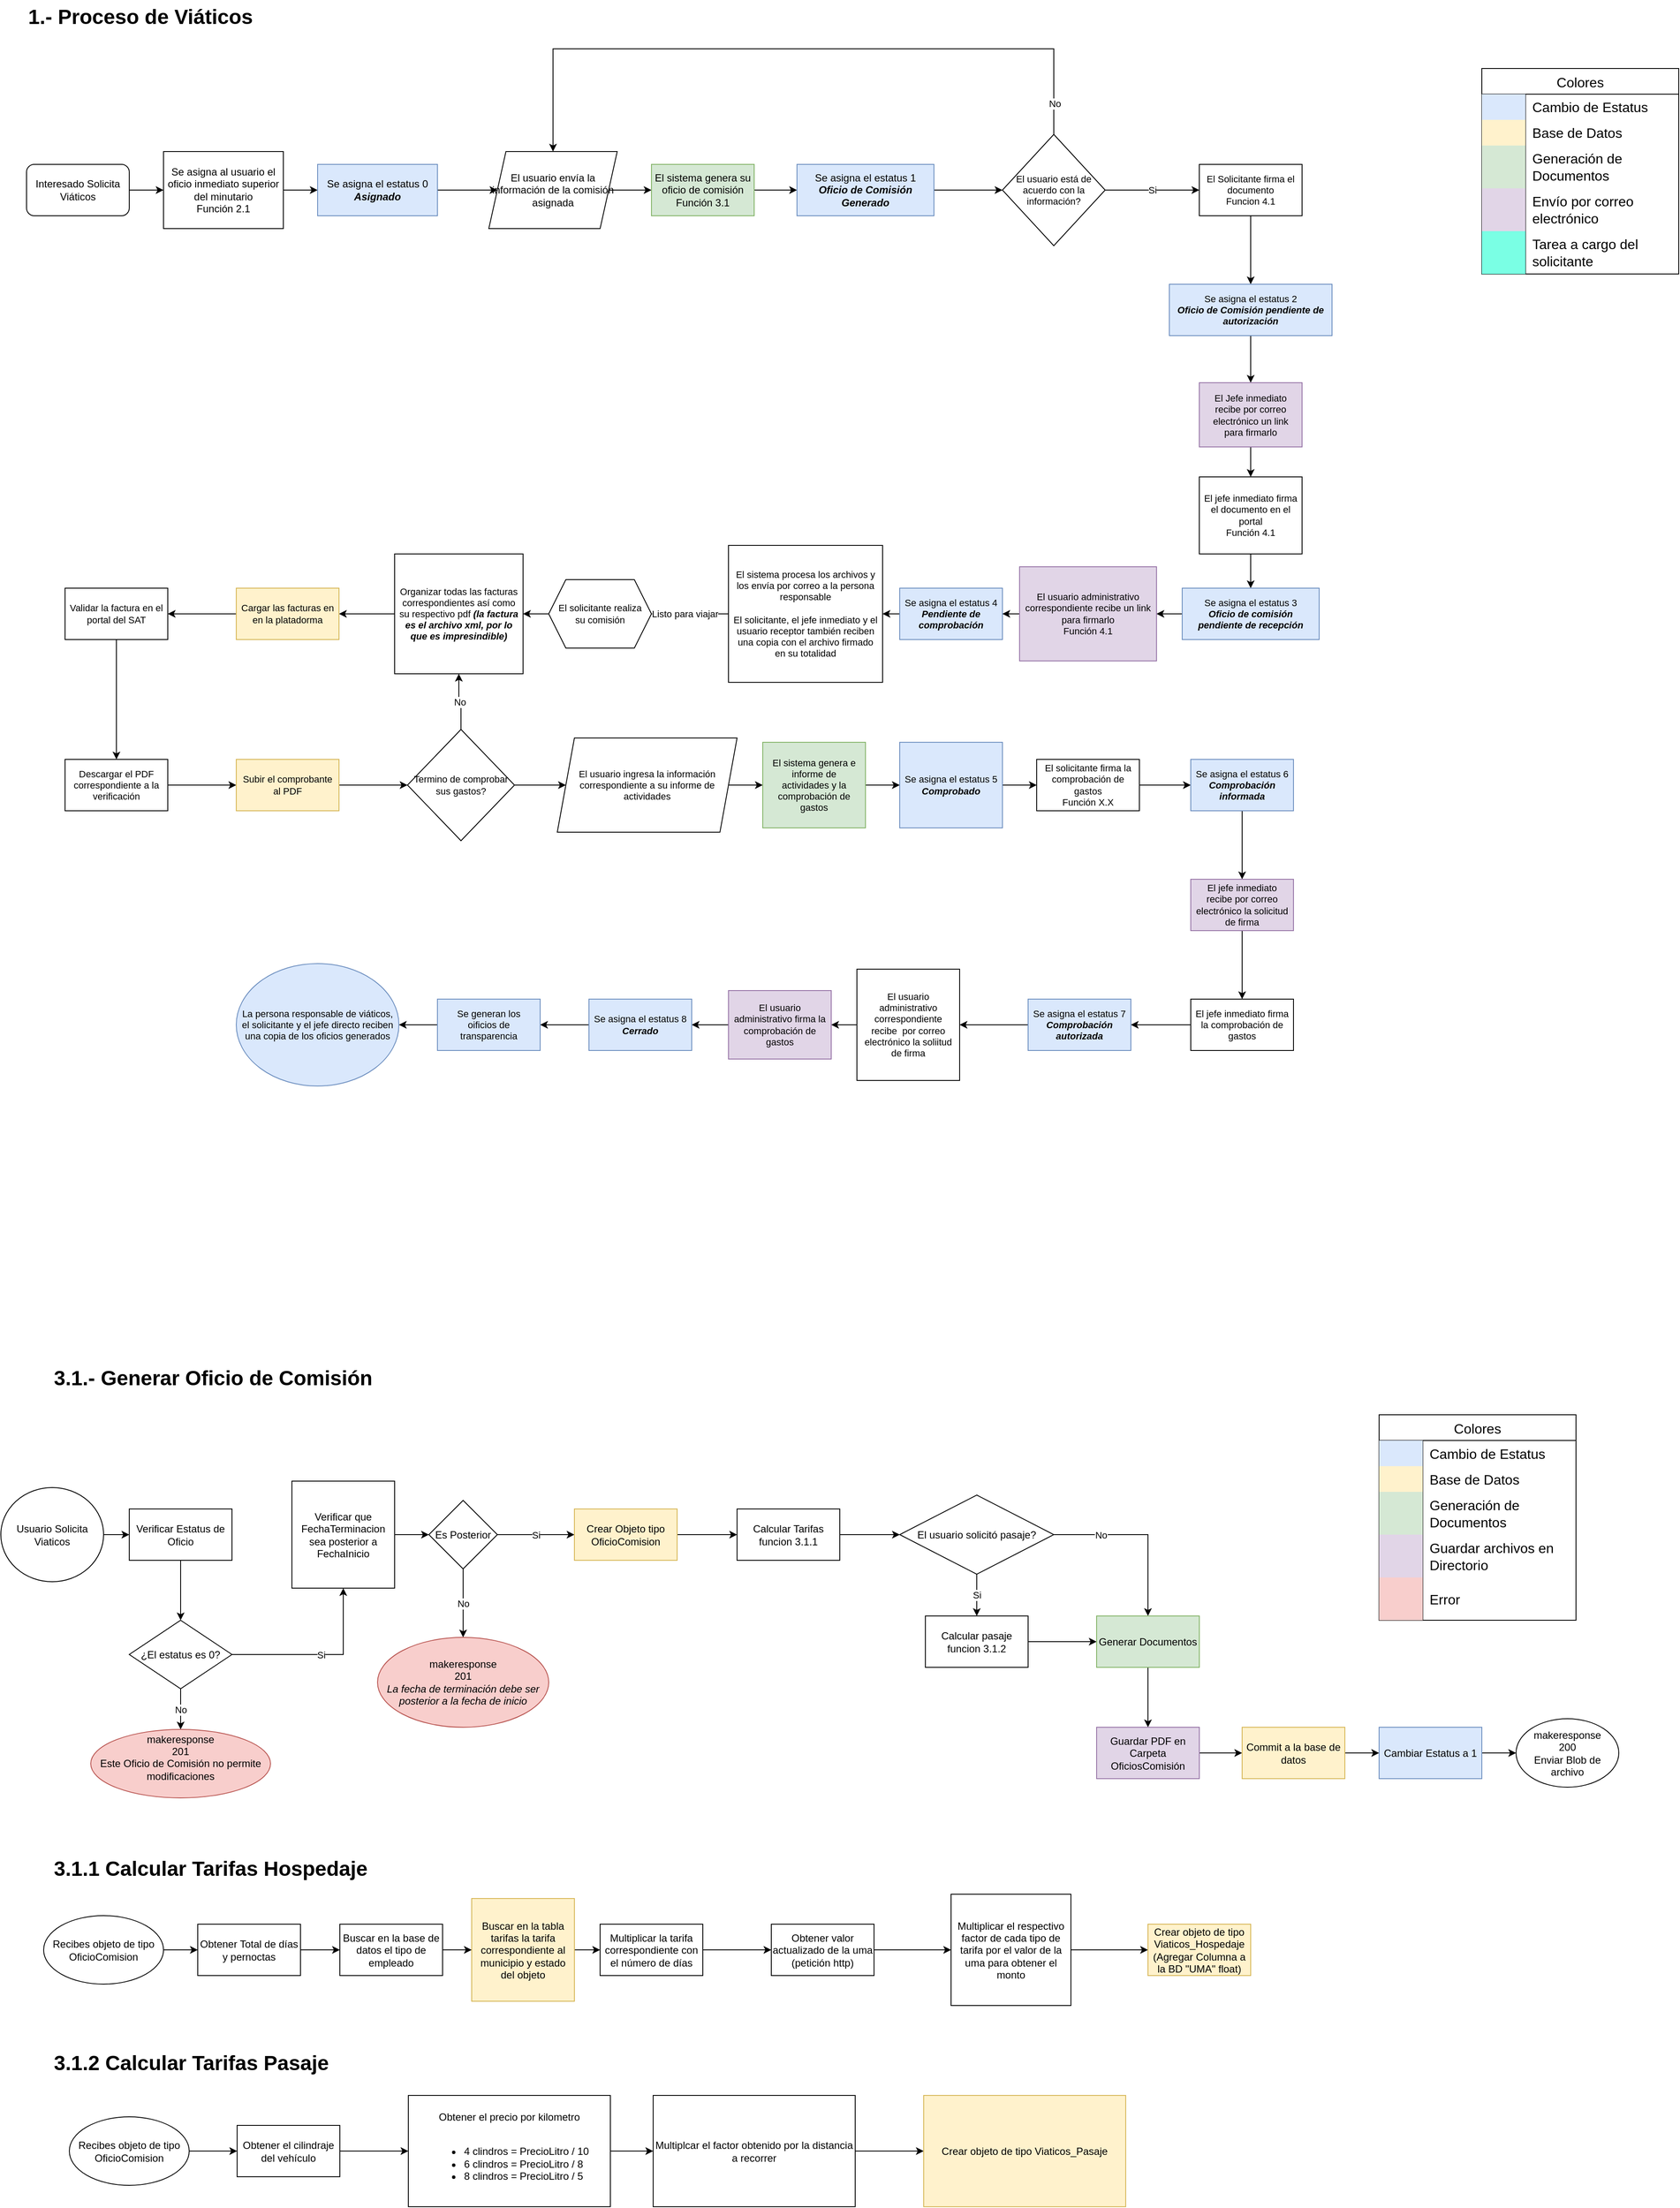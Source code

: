 <mxfile version="21.3.2" type="github">
  <diagram id="C5RBs43oDa-KdzZeNtuy" name="Page-1">
    <mxGraphModel dx="1593" dy="869" grid="1" gridSize="10" guides="1" tooltips="1" connect="1" arrows="1" fold="1" page="1" pageScale="1" pageWidth="827" pageHeight="1169" math="0" shadow="0">
      <root>
        <mxCell id="WIyWlLk6GJQsqaUBKTNV-0" />
        <mxCell id="WIyWlLk6GJQsqaUBKTNV-1" parent="WIyWlLk6GJQsqaUBKTNV-0" />
        <mxCell id="rKVpv5kRE1DJ6S-B8XNr-0" value="" style="edgeStyle=orthogonalEdgeStyle;rounded=0;orthogonalLoop=1;jettySize=auto;html=1;" edge="1" parent="WIyWlLk6GJQsqaUBKTNV-1" source="rKVpv5kRE1DJ6S-B8XNr-1" target="rKVpv5kRE1DJ6S-B8XNr-3">
          <mxGeometry relative="1" as="geometry" />
        </mxCell>
        <mxCell id="rKVpv5kRE1DJ6S-B8XNr-1" value="Interesado Solicita Viáticos" style="rounded=1;whiteSpace=wrap;html=1;" vertex="1" parent="WIyWlLk6GJQsqaUBKTNV-1">
          <mxGeometry x="50" y="232" width="120" height="60" as="geometry" />
        </mxCell>
        <mxCell id="rKVpv5kRE1DJ6S-B8XNr-2" value="" style="edgeStyle=orthogonalEdgeStyle;rounded=0;orthogonalLoop=1;jettySize=auto;html=1;" edge="1" parent="WIyWlLk6GJQsqaUBKTNV-1" source="rKVpv5kRE1DJ6S-B8XNr-3" target="rKVpv5kRE1DJ6S-B8XNr-5">
          <mxGeometry relative="1" as="geometry" />
        </mxCell>
        <mxCell id="rKVpv5kRE1DJ6S-B8XNr-3" value="&lt;div&gt;Se asigna al usuario el oficio inmediato superior del minutario&lt;/div&gt;&lt;div&gt;Función 2.1&lt;br&gt;&lt;/div&gt;" style="rounded=0;whiteSpace=wrap;html=1;" vertex="1" parent="WIyWlLk6GJQsqaUBKTNV-1">
          <mxGeometry x="210" y="217" width="140" height="90" as="geometry" />
        </mxCell>
        <mxCell id="rKVpv5kRE1DJ6S-B8XNr-4" value="" style="edgeStyle=orthogonalEdgeStyle;rounded=0;orthogonalLoop=1;jettySize=auto;html=1;" edge="1" parent="WIyWlLk6GJQsqaUBKTNV-1" source="rKVpv5kRE1DJ6S-B8XNr-5" target="rKVpv5kRE1DJ6S-B8XNr-7">
          <mxGeometry relative="1" as="geometry" />
        </mxCell>
        <mxCell id="rKVpv5kRE1DJ6S-B8XNr-5" value="&lt;div&gt;Se asigna el estatus 0&lt;/div&gt;&lt;div&gt;&lt;i&gt;&lt;b&gt;Asignado&lt;/b&gt;&lt;/i&gt;&lt;br&gt;&lt;/div&gt;" style="whiteSpace=wrap;html=1;rounded=0;fillColor=#dae8fc;strokeColor=#6c8ebf;" vertex="1" parent="WIyWlLk6GJQsqaUBKTNV-1">
          <mxGeometry x="390" y="232" width="140" height="60" as="geometry" />
        </mxCell>
        <mxCell id="rKVpv5kRE1DJ6S-B8XNr-6" value="" style="edgeStyle=orthogonalEdgeStyle;rounded=0;orthogonalLoop=1;jettySize=auto;html=1;" edge="1" parent="WIyWlLk6GJQsqaUBKTNV-1" source="rKVpv5kRE1DJ6S-B8XNr-7" target="rKVpv5kRE1DJ6S-B8XNr-9">
          <mxGeometry relative="1" as="geometry" />
        </mxCell>
        <mxCell id="rKVpv5kRE1DJ6S-B8XNr-7" value="El usuario envía la información de la comisión asignada" style="shape=parallelogram;perimeter=parallelogramPerimeter;whiteSpace=wrap;html=1;fixedSize=1;rounded=0;" vertex="1" parent="WIyWlLk6GJQsqaUBKTNV-1">
          <mxGeometry x="590" y="217" width="150" height="90" as="geometry" />
        </mxCell>
        <mxCell id="rKVpv5kRE1DJ6S-B8XNr-8" value="" style="edgeStyle=orthogonalEdgeStyle;rounded=0;orthogonalLoop=1;jettySize=auto;html=1;" edge="1" parent="WIyWlLk6GJQsqaUBKTNV-1" source="rKVpv5kRE1DJ6S-B8XNr-9" target="rKVpv5kRE1DJ6S-B8XNr-11">
          <mxGeometry relative="1" as="geometry" />
        </mxCell>
        <mxCell id="rKVpv5kRE1DJ6S-B8XNr-9" value="&lt;div&gt;El sistema genera su oficio de comisión&lt;/div&gt;&lt;div&gt;Función 3.1&lt;br&gt;&lt;/div&gt;" style="whiteSpace=wrap;html=1;rounded=0;fillColor=#d5e8d4;strokeColor=#82b366;" vertex="1" parent="WIyWlLk6GJQsqaUBKTNV-1">
          <mxGeometry x="780" y="232" width="120" height="60" as="geometry" />
        </mxCell>
        <mxCell id="rKVpv5kRE1DJ6S-B8XNr-10" value="" style="edgeStyle=orthogonalEdgeStyle;rounded=0;orthogonalLoop=1;jettySize=auto;html=1;" edge="1" parent="WIyWlLk6GJQsqaUBKTNV-1" source="rKVpv5kRE1DJ6S-B8XNr-11" target="rKVpv5kRE1DJ6S-B8XNr-15">
          <mxGeometry relative="1" as="geometry" />
        </mxCell>
        <mxCell id="rKVpv5kRE1DJ6S-B8XNr-11" value="&lt;div&gt;Se asigna el estatus 1&lt;/div&gt;&lt;div&gt;&lt;b&gt;&lt;i&gt;Oficio de Comisión Generado&lt;/i&gt;&lt;/b&gt;&lt;br&gt;&lt;/div&gt;" style="whiteSpace=wrap;html=1;rounded=0;fillColor=#dae8fc;strokeColor=#6c8ebf;" vertex="1" parent="WIyWlLk6GJQsqaUBKTNV-1">
          <mxGeometry x="950" y="232" width="160" height="60" as="geometry" />
        </mxCell>
        <mxCell id="rKVpv5kRE1DJ6S-B8XNr-12" value="" style="edgeStyle=orthogonalEdgeStyle;rounded=0;orthogonalLoop=1;jettySize=auto;html=1;entryX=0.5;entryY=0;entryDx=0;entryDy=0;" edge="1" parent="WIyWlLk6GJQsqaUBKTNV-1" source="rKVpv5kRE1DJ6S-B8XNr-15" target="rKVpv5kRE1DJ6S-B8XNr-7">
          <mxGeometry relative="1" as="geometry">
            <mxPoint x="1050" y="67" as="targetPoint" />
            <Array as="points">
              <mxPoint x="1250" y="97" />
              <mxPoint x="665" y="97" />
            </Array>
          </mxGeometry>
        </mxCell>
        <mxCell id="rKVpv5kRE1DJ6S-B8XNr-13" value="No" style="edgeLabel;html=1;align=center;verticalAlign=middle;resizable=0;points=[];" connectable="0" vertex="1" parent="rKVpv5kRE1DJ6S-B8XNr-12">
          <mxGeometry x="-0.909" y="-1" relative="1" as="geometry">
            <mxPoint as="offset" />
          </mxGeometry>
        </mxCell>
        <mxCell id="rKVpv5kRE1DJ6S-B8XNr-14" value="Si" style="edgeStyle=orthogonalEdgeStyle;rounded=0;orthogonalLoop=1;jettySize=auto;html=1;" edge="1" parent="WIyWlLk6GJQsqaUBKTNV-1" source="rKVpv5kRE1DJ6S-B8XNr-15" target="rKVpv5kRE1DJ6S-B8XNr-17">
          <mxGeometry relative="1" as="geometry" />
        </mxCell>
        <mxCell id="rKVpv5kRE1DJ6S-B8XNr-15" value="El usuario está de acuerdo con la información?" style="rhombus;whiteSpace=wrap;html=1;rounded=0;spacingBottom=0;spacing=6;verticalAlign=middle;fontSize=11;" vertex="1" parent="WIyWlLk6GJQsqaUBKTNV-1">
          <mxGeometry x="1190" y="197" width="120" height="130" as="geometry" />
        </mxCell>
        <mxCell id="rKVpv5kRE1DJ6S-B8XNr-16" value="" style="edgeStyle=orthogonalEdgeStyle;rounded=0;orthogonalLoop=1;jettySize=auto;html=1;" edge="1" parent="WIyWlLk6GJQsqaUBKTNV-1" source="rKVpv5kRE1DJ6S-B8XNr-17" target="rKVpv5kRE1DJ6S-B8XNr-19">
          <mxGeometry relative="1" as="geometry" />
        </mxCell>
        <mxCell id="rKVpv5kRE1DJ6S-B8XNr-17" value="&lt;div&gt;El Solicitante firma el documento&lt;/div&gt;&lt;div&gt;Funcion 4.1&lt;br&gt;&lt;/div&gt;" style="whiteSpace=wrap;html=1;fontSize=11;rounded=0;spacingBottom=0;spacing=6;" vertex="1" parent="WIyWlLk6GJQsqaUBKTNV-1">
          <mxGeometry x="1420" y="232" width="120" height="60" as="geometry" />
        </mxCell>
        <mxCell id="rKVpv5kRE1DJ6S-B8XNr-18" value="" style="edgeStyle=orthogonalEdgeStyle;rounded=0;orthogonalLoop=1;jettySize=auto;html=1;" edge="1" parent="WIyWlLk6GJQsqaUBKTNV-1" source="rKVpv5kRE1DJ6S-B8XNr-19" target="rKVpv5kRE1DJ6S-B8XNr-21">
          <mxGeometry relative="1" as="geometry" />
        </mxCell>
        <mxCell id="rKVpv5kRE1DJ6S-B8XNr-19" value="&lt;div&gt;Se asigna el estatus 2&lt;/div&gt;&lt;div&gt;&lt;b&gt;&lt;i&gt;Oficio de Comisión pendiente de autorización&lt;/i&gt;&lt;/b&gt;&lt;br&gt;&lt;/div&gt;" style="whiteSpace=wrap;html=1;fontSize=11;rounded=0;spacingBottom=0;spacing=6;fillColor=#dae8fc;strokeColor=#6c8ebf;" vertex="1" parent="WIyWlLk6GJQsqaUBKTNV-1">
          <mxGeometry x="1385" y="372" width="190" height="60" as="geometry" />
        </mxCell>
        <mxCell id="rKVpv5kRE1DJ6S-B8XNr-20" value="" style="edgeStyle=orthogonalEdgeStyle;rounded=0;orthogonalLoop=1;jettySize=auto;html=1;" edge="1" parent="WIyWlLk6GJQsqaUBKTNV-1" source="rKVpv5kRE1DJ6S-B8XNr-21" target="rKVpv5kRE1DJ6S-B8XNr-23">
          <mxGeometry relative="1" as="geometry" />
        </mxCell>
        <mxCell id="rKVpv5kRE1DJ6S-B8XNr-21" value="El Jefe inmediato recibe por correo electrónico un link para firmarlo" style="whiteSpace=wrap;html=1;fontSize=11;rounded=0;spacingBottom=0;spacing=6;fillColor=#e1d5e7;strokeColor=#9673a6;" vertex="1" parent="WIyWlLk6GJQsqaUBKTNV-1">
          <mxGeometry x="1420" y="487" width="120" height="75" as="geometry" />
        </mxCell>
        <mxCell id="rKVpv5kRE1DJ6S-B8XNr-22" value="" style="edgeStyle=orthogonalEdgeStyle;rounded=0;orthogonalLoop=1;jettySize=auto;html=1;" edge="1" parent="WIyWlLk6GJQsqaUBKTNV-1" source="rKVpv5kRE1DJ6S-B8XNr-23" target="rKVpv5kRE1DJ6S-B8XNr-25">
          <mxGeometry relative="1" as="geometry" />
        </mxCell>
        <mxCell id="rKVpv5kRE1DJ6S-B8XNr-23" value="&lt;div&gt;El jefe inmediato firma el documento en el portal&lt;/div&gt;&lt;div&gt;Función 4.1&lt;br&gt;&lt;/div&gt;" style="whiteSpace=wrap;html=1;fontSize=11;rounded=0;spacingBottom=0;spacing=6;" vertex="1" parent="WIyWlLk6GJQsqaUBKTNV-1">
          <mxGeometry x="1420" y="597" width="120" height="90" as="geometry" />
        </mxCell>
        <mxCell id="rKVpv5kRE1DJ6S-B8XNr-24" value="" style="edgeStyle=orthogonalEdgeStyle;rounded=0;orthogonalLoop=1;jettySize=auto;html=1;" edge="1" parent="WIyWlLk6GJQsqaUBKTNV-1" source="rKVpv5kRE1DJ6S-B8XNr-25" target="rKVpv5kRE1DJ6S-B8XNr-27">
          <mxGeometry relative="1" as="geometry" />
        </mxCell>
        <mxCell id="rKVpv5kRE1DJ6S-B8XNr-25" value="&lt;div&gt;Se asigna el estatus 3&lt;/div&gt;&lt;div&gt;&lt;b&gt;&lt;i&gt;Oficio de comisión pendiente de recepción&lt;/i&gt;&lt;/b&gt;&lt;br&gt;&lt;/div&gt;" style="whiteSpace=wrap;html=1;fontSize=11;rounded=0;spacingBottom=0;spacing=6;fillColor=#dae8fc;strokeColor=#6c8ebf;" vertex="1" parent="WIyWlLk6GJQsqaUBKTNV-1">
          <mxGeometry x="1400" y="727" width="160" height="60" as="geometry" />
        </mxCell>
        <mxCell id="rKVpv5kRE1DJ6S-B8XNr-26" value="" style="edgeStyle=orthogonalEdgeStyle;rounded=0;orthogonalLoop=1;jettySize=auto;html=1;" edge="1" parent="WIyWlLk6GJQsqaUBKTNV-1" source="rKVpv5kRE1DJ6S-B8XNr-27" target="rKVpv5kRE1DJ6S-B8XNr-66">
          <mxGeometry relative="1" as="geometry" />
        </mxCell>
        <mxCell id="rKVpv5kRE1DJ6S-B8XNr-27" value="&lt;div&gt;El usuario administrativo correspondiente recibe un link para firmarlo&lt;/div&gt;&lt;div&gt;Función 4.1&lt;br&gt;&lt;/div&gt;" style="whiteSpace=wrap;html=1;fontSize=11;rounded=0;spacingBottom=0;spacing=6;fillColor=#e1d5e7;strokeColor=#9673a6;" vertex="1" parent="WIyWlLk6GJQsqaUBKTNV-1">
          <mxGeometry x="1210" y="702" width="160" height="110" as="geometry" />
        </mxCell>
        <mxCell id="rKVpv5kRE1DJ6S-B8XNr-28" value="Listo para viajar" style="edgeStyle=orthogonalEdgeStyle;rounded=0;orthogonalLoop=1;jettySize=auto;html=1;" edge="1" parent="WIyWlLk6GJQsqaUBKTNV-1" source="rKVpv5kRE1DJ6S-B8XNr-29" target="rKVpv5kRE1DJ6S-B8XNr-31">
          <mxGeometry x="0.143" relative="1" as="geometry">
            <mxPoint as="offset" />
          </mxGeometry>
        </mxCell>
        <mxCell id="rKVpv5kRE1DJ6S-B8XNr-29" value="&lt;div&gt;El sistema procesa los archivos y los envía por correo a la persona responsable&lt;/div&gt;&lt;div&gt;&lt;br&gt;&lt;/div&gt;&lt;div&gt;El solicitante, el jefe inmediato y el usuario receptor también reciben una copia con el archivo firmado en su totalidad&lt;br&gt;&lt;/div&gt;" style="whiteSpace=wrap;html=1;fontSize=11;rounded=0;spacingBottom=0;spacing=6;" vertex="1" parent="WIyWlLk6GJQsqaUBKTNV-1">
          <mxGeometry x="870" y="677" width="180" height="160" as="geometry" />
        </mxCell>
        <mxCell id="rKVpv5kRE1DJ6S-B8XNr-30" value="" style="edgeStyle=orthogonalEdgeStyle;rounded=0;orthogonalLoop=1;jettySize=auto;html=1;" edge="1" parent="WIyWlLk6GJQsqaUBKTNV-1" source="rKVpv5kRE1DJ6S-B8XNr-31" target="rKVpv5kRE1DJ6S-B8XNr-33">
          <mxGeometry relative="1" as="geometry" />
        </mxCell>
        <mxCell id="rKVpv5kRE1DJ6S-B8XNr-31" value="El solicitante realiza su comisión" style="shape=hexagon;perimeter=hexagonPerimeter2;whiteSpace=wrap;html=1;fixedSize=1;fontSize=11;rounded=0;spacingBottom=0;spacing=6;" vertex="1" parent="WIyWlLk6GJQsqaUBKTNV-1">
          <mxGeometry x="660" y="717" width="120" height="80" as="geometry" />
        </mxCell>
        <mxCell id="rKVpv5kRE1DJ6S-B8XNr-32" value="" style="edgeStyle=orthogonalEdgeStyle;rounded=0;orthogonalLoop=1;jettySize=auto;html=1;" edge="1" parent="WIyWlLk6GJQsqaUBKTNV-1" source="rKVpv5kRE1DJ6S-B8XNr-33" target="rKVpv5kRE1DJ6S-B8XNr-35">
          <mxGeometry relative="1" as="geometry" />
        </mxCell>
        <mxCell id="rKVpv5kRE1DJ6S-B8XNr-33" value="Organizar todas las facturas correspondientes así como su respectivo pdf &lt;b&gt;&lt;i&gt;(&lt;/i&gt;&lt;/b&gt;&lt;i&gt;&lt;b&gt;la factura es el archivo xml, por lo que es impresindible)&lt;/b&gt;&lt;/i&gt;" style="whiteSpace=wrap;html=1;fontSize=11;rounded=0;spacingBottom=0;spacing=6;" vertex="1" parent="WIyWlLk6GJQsqaUBKTNV-1">
          <mxGeometry x="480" y="687" width="150" height="140" as="geometry" />
        </mxCell>
        <mxCell id="rKVpv5kRE1DJ6S-B8XNr-34" value="" style="edgeStyle=orthogonalEdgeStyle;rounded=0;orthogonalLoop=1;jettySize=auto;html=1;" edge="1" parent="WIyWlLk6GJQsqaUBKTNV-1" source="rKVpv5kRE1DJ6S-B8XNr-35" target="rKVpv5kRE1DJ6S-B8XNr-37">
          <mxGeometry relative="1" as="geometry" />
        </mxCell>
        <mxCell id="rKVpv5kRE1DJ6S-B8XNr-35" value="Cargar las facturas en en la platadorma" style="whiteSpace=wrap;html=1;fontSize=11;rounded=0;spacingBottom=0;spacing=6;fillColor=#fff2cc;strokeColor=#d6b656;" vertex="1" parent="WIyWlLk6GJQsqaUBKTNV-1">
          <mxGeometry x="295" y="727" width="120" height="60" as="geometry" />
        </mxCell>
        <mxCell id="rKVpv5kRE1DJ6S-B8XNr-36" value="" style="edgeStyle=orthogonalEdgeStyle;rounded=0;orthogonalLoop=1;jettySize=auto;html=1;" edge="1" parent="WIyWlLk6GJQsqaUBKTNV-1" source="rKVpv5kRE1DJ6S-B8XNr-37" target="rKVpv5kRE1DJ6S-B8XNr-39">
          <mxGeometry relative="1" as="geometry" />
        </mxCell>
        <mxCell id="rKVpv5kRE1DJ6S-B8XNr-37" value="Validar la factura en el portal del SAT" style="whiteSpace=wrap;html=1;fontSize=11;rounded=0;spacingBottom=0;spacing=6;" vertex="1" parent="WIyWlLk6GJQsqaUBKTNV-1">
          <mxGeometry x="95" y="727" width="120" height="60" as="geometry" />
        </mxCell>
        <mxCell id="rKVpv5kRE1DJ6S-B8XNr-38" value="" style="edgeStyle=orthogonalEdgeStyle;rounded=0;orthogonalLoop=1;jettySize=auto;html=1;" edge="1" parent="WIyWlLk6GJQsqaUBKTNV-1" source="rKVpv5kRE1DJ6S-B8XNr-39" target="rKVpv5kRE1DJ6S-B8XNr-41">
          <mxGeometry relative="1" as="geometry" />
        </mxCell>
        <mxCell id="rKVpv5kRE1DJ6S-B8XNr-39" value="Descargar el PDF correspondiente a la verificación" style="whiteSpace=wrap;html=1;fontSize=11;rounded=0;spacingBottom=0;spacing=6;" vertex="1" parent="WIyWlLk6GJQsqaUBKTNV-1">
          <mxGeometry x="95" y="927" width="120" height="60" as="geometry" />
        </mxCell>
        <mxCell id="rKVpv5kRE1DJ6S-B8XNr-40" value="" style="edgeStyle=orthogonalEdgeStyle;rounded=0;orthogonalLoop=1;jettySize=auto;html=1;" edge="1" parent="WIyWlLk6GJQsqaUBKTNV-1" source="rKVpv5kRE1DJ6S-B8XNr-41" target="rKVpv5kRE1DJ6S-B8XNr-44">
          <mxGeometry relative="1" as="geometry" />
        </mxCell>
        <mxCell id="rKVpv5kRE1DJ6S-B8XNr-41" value="Subir el comprobante al PDF" style="whiteSpace=wrap;html=1;fontSize=11;rounded=0;spacingBottom=0;spacing=6;fillColor=#fff2cc;strokeColor=#d6b656;" vertex="1" parent="WIyWlLk6GJQsqaUBKTNV-1">
          <mxGeometry x="295" y="927" width="120" height="60" as="geometry" />
        </mxCell>
        <mxCell id="rKVpv5kRE1DJ6S-B8XNr-42" value="No" style="edgeStyle=orthogonalEdgeStyle;rounded=0;orthogonalLoop=1;jettySize=auto;html=1;" edge="1" parent="WIyWlLk6GJQsqaUBKTNV-1" source="rKVpv5kRE1DJ6S-B8XNr-44" target="rKVpv5kRE1DJ6S-B8XNr-33">
          <mxGeometry relative="1" as="geometry" />
        </mxCell>
        <mxCell id="rKVpv5kRE1DJ6S-B8XNr-43" value="" style="edgeStyle=orthogonalEdgeStyle;rounded=0;orthogonalLoop=1;jettySize=auto;html=1;" edge="1" parent="WIyWlLk6GJQsqaUBKTNV-1" source="rKVpv5kRE1DJ6S-B8XNr-44" target="rKVpv5kRE1DJ6S-B8XNr-46">
          <mxGeometry relative="1" as="geometry" />
        </mxCell>
        <mxCell id="rKVpv5kRE1DJ6S-B8XNr-44" value="Termino de comprobar sus gastos?" style="rhombus;whiteSpace=wrap;html=1;fontSize=11;rounded=0;spacingBottom=0;spacing=6;" vertex="1" parent="WIyWlLk6GJQsqaUBKTNV-1">
          <mxGeometry x="495" y="892" width="125" height="130" as="geometry" />
        </mxCell>
        <mxCell id="rKVpv5kRE1DJ6S-B8XNr-45" value="" style="edgeStyle=orthogonalEdgeStyle;rounded=0;orthogonalLoop=1;jettySize=auto;html=1;" edge="1" parent="WIyWlLk6GJQsqaUBKTNV-1" source="rKVpv5kRE1DJ6S-B8XNr-46" target="rKVpv5kRE1DJ6S-B8XNr-68">
          <mxGeometry relative="1" as="geometry" />
        </mxCell>
        <mxCell id="rKVpv5kRE1DJ6S-B8XNr-46" value="El usuario ingresa la información correspondiente a su informe de actividades" style="shape=parallelogram;perimeter=parallelogramPerimeter;whiteSpace=wrap;html=1;fixedSize=1;fontSize=11;rounded=0;spacingBottom=0;spacing=6;" vertex="1" parent="WIyWlLk6GJQsqaUBKTNV-1">
          <mxGeometry x="670" y="902" width="210" height="110" as="geometry" />
        </mxCell>
        <mxCell id="rKVpv5kRE1DJ6S-B8XNr-47" value="" style="edgeStyle=orthogonalEdgeStyle;rounded=0;orthogonalLoop=1;jettySize=auto;html=1;" edge="1" parent="WIyWlLk6GJQsqaUBKTNV-1" source="rKVpv5kRE1DJ6S-B8XNr-48" target="rKVpv5kRE1DJ6S-B8XNr-50">
          <mxGeometry relative="1" as="geometry" />
        </mxCell>
        <mxCell id="rKVpv5kRE1DJ6S-B8XNr-48" value="&lt;div&gt;Se asigna el estatus 5 &lt;br&gt;&lt;/div&gt;&lt;div&gt;&lt;b&gt;&lt;i&gt;Comprobado&lt;/i&gt;&lt;/b&gt; &lt;br&gt;&lt;/div&gt;" style="whiteSpace=wrap;html=1;fontSize=11;rounded=0;spacingBottom=0;spacing=6;fillColor=#dae8fc;strokeColor=#6c8ebf;" vertex="1" parent="WIyWlLk6GJQsqaUBKTNV-1">
          <mxGeometry x="1070" y="907" width="120" height="100" as="geometry" />
        </mxCell>
        <mxCell id="rKVpv5kRE1DJ6S-B8XNr-49" value="" style="edgeStyle=orthogonalEdgeStyle;rounded=0;orthogonalLoop=1;jettySize=auto;html=1;" edge="1" parent="WIyWlLk6GJQsqaUBKTNV-1" source="rKVpv5kRE1DJ6S-B8XNr-50" target="rKVpv5kRE1DJ6S-B8XNr-52">
          <mxGeometry relative="1" as="geometry" />
        </mxCell>
        <mxCell id="rKVpv5kRE1DJ6S-B8XNr-50" value="&lt;div&gt;El solicitante firma la comprobación de gastos &lt;br&gt;&lt;/div&gt;&lt;div&gt;Función X.X&lt;br&gt;&lt;/div&gt;" style="whiteSpace=wrap;html=1;fontSize=11;rounded=0;spacingBottom=0;spacing=6;" vertex="1" parent="WIyWlLk6GJQsqaUBKTNV-1">
          <mxGeometry x="1230" y="927" width="120" height="60" as="geometry" />
        </mxCell>
        <mxCell id="rKVpv5kRE1DJ6S-B8XNr-51" value="" style="edgeStyle=orthogonalEdgeStyle;rounded=0;orthogonalLoop=1;jettySize=auto;html=1;" edge="1" parent="WIyWlLk6GJQsqaUBKTNV-1" source="rKVpv5kRE1DJ6S-B8XNr-52" target="rKVpv5kRE1DJ6S-B8XNr-54">
          <mxGeometry relative="1" as="geometry" />
        </mxCell>
        <mxCell id="rKVpv5kRE1DJ6S-B8XNr-52" value="&lt;div&gt;Se asigna el estatus 6&lt;/div&gt;&lt;div&gt;&lt;i&gt;&lt;b&gt;Comprobación informada&lt;/b&gt;&lt;/i&gt;&lt;br&gt;&lt;/div&gt;" style="whiteSpace=wrap;html=1;fontSize=11;rounded=0;spacingBottom=0;spacing=6;fillColor=#dae8fc;strokeColor=#6c8ebf;" vertex="1" parent="WIyWlLk6GJQsqaUBKTNV-1">
          <mxGeometry x="1410" y="927" width="120" height="60" as="geometry" />
        </mxCell>
        <mxCell id="rKVpv5kRE1DJ6S-B8XNr-53" value="" style="edgeStyle=orthogonalEdgeStyle;rounded=0;orthogonalLoop=1;jettySize=auto;html=1;" edge="1" parent="WIyWlLk6GJQsqaUBKTNV-1" source="rKVpv5kRE1DJ6S-B8XNr-54" target="rKVpv5kRE1DJ6S-B8XNr-56">
          <mxGeometry relative="1" as="geometry" />
        </mxCell>
        <mxCell id="rKVpv5kRE1DJ6S-B8XNr-54" value="El jefe inmediato recibe por correo electrónico la solicitud de firma" style="whiteSpace=wrap;html=1;fontSize=11;rounded=0;spacingBottom=0;spacing=6;fillColor=#e1d5e7;strokeColor=#9673a6;" vertex="1" parent="WIyWlLk6GJQsqaUBKTNV-1">
          <mxGeometry x="1410" y="1067" width="120" height="60" as="geometry" />
        </mxCell>
        <mxCell id="rKVpv5kRE1DJ6S-B8XNr-55" value="" style="edgeStyle=orthogonalEdgeStyle;rounded=0;orthogonalLoop=1;jettySize=auto;html=1;" edge="1" parent="WIyWlLk6GJQsqaUBKTNV-1" source="rKVpv5kRE1DJ6S-B8XNr-56" target="rKVpv5kRE1DJ6S-B8XNr-58">
          <mxGeometry relative="1" as="geometry" />
        </mxCell>
        <mxCell id="rKVpv5kRE1DJ6S-B8XNr-56" value="El jefe inmediato firma la comprobación de gastos" style="whiteSpace=wrap;html=1;fontSize=11;rounded=0;spacingBottom=0;spacing=6;" vertex="1" parent="WIyWlLk6GJQsqaUBKTNV-1">
          <mxGeometry x="1410" y="1207" width="120" height="60" as="geometry" />
        </mxCell>
        <mxCell id="rKVpv5kRE1DJ6S-B8XNr-57" value="" style="edgeStyle=orthogonalEdgeStyle;rounded=0;orthogonalLoop=1;jettySize=auto;html=1;" edge="1" parent="WIyWlLk6GJQsqaUBKTNV-1" source="rKVpv5kRE1DJ6S-B8XNr-58" target="rKVpv5kRE1DJ6S-B8XNr-60">
          <mxGeometry relative="1" as="geometry" />
        </mxCell>
        <mxCell id="rKVpv5kRE1DJ6S-B8XNr-58" value="&lt;div&gt;Se asigna el estatus 7&lt;br&gt;&lt;/div&gt;&lt;div&gt;&lt;i&gt;&lt;b&gt;Comprobación autorizada&lt;/b&gt;&lt;/i&gt;&lt;br&gt;&lt;/div&gt;" style="whiteSpace=wrap;html=1;fontSize=11;rounded=0;spacingBottom=0;spacing=6;fillColor=#dae8fc;strokeColor=#6c8ebf;" vertex="1" parent="WIyWlLk6GJQsqaUBKTNV-1">
          <mxGeometry x="1220" y="1207" width="120" height="60" as="geometry" />
        </mxCell>
        <mxCell id="rKVpv5kRE1DJ6S-B8XNr-59" value="" style="edgeStyle=orthogonalEdgeStyle;rounded=0;orthogonalLoop=1;jettySize=auto;html=1;" edge="1" parent="WIyWlLk6GJQsqaUBKTNV-1" source="rKVpv5kRE1DJ6S-B8XNr-60" target="rKVpv5kRE1DJ6S-B8XNr-62">
          <mxGeometry relative="1" as="geometry" />
        </mxCell>
        <mxCell id="rKVpv5kRE1DJ6S-B8XNr-60" value="El usuario administrativo correspondiente recibe&amp;nbsp; por correo electrónico la soliitud de firma" style="whiteSpace=wrap;html=1;fontSize=11;rounded=0;spacingBottom=0;spacing=6;" vertex="1" parent="WIyWlLk6GJQsqaUBKTNV-1">
          <mxGeometry x="1020" y="1172" width="120" height="130" as="geometry" />
        </mxCell>
        <mxCell id="rKVpv5kRE1DJ6S-B8XNr-61" value="" style="edgeStyle=orthogonalEdgeStyle;rounded=0;orthogonalLoop=1;jettySize=auto;html=1;" edge="1" parent="WIyWlLk6GJQsqaUBKTNV-1" source="rKVpv5kRE1DJ6S-B8XNr-62" target="rKVpv5kRE1DJ6S-B8XNr-64">
          <mxGeometry relative="1" as="geometry" />
        </mxCell>
        <mxCell id="rKVpv5kRE1DJ6S-B8XNr-62" value="El usuario administrativo firma la comprobación de gastos" style="whiteSpace=wrap;html=1;fontSize=11;rounded=0;spacingBottom=0;spacing=6;fillColor=#e1d5e7;strokeColor=#9673a6;" vertex="1" parent="WIyWlLk6GJQsqaUBKTNV-1">
          <mxGeometry x="870" y="1197" width="120" height="80" as="geometry" />
        </mxCell>
        <mxCell id="rKVpv5kRE1DJ6S-B8XNr-63" value="" style="edgeStyle=orthogonalEdgeStyle;rounded=0;orthogonalLoop=1;jettySize=auto;html=1;" edge="1" parent="WIyWlLk6GJQsqaUBKTNV-1" source="rKVpv5kRE1DJ6S-B8XNr-64" target="rKVpv5kRE1DJ6S-B8XNr-88">
          <mxGeometry relative="1" as="geometry" />
        </mxCell>
        <mxCell id="rKVpv5kRE1DJ6S-B8XNr-64" value="&lt;div&gt;Se asigna el estatus 8&lt;br&gt;&lt;/div&gt;&lt;div&gt;&lt;b&gt;&lt;i&gt;Cerrado&lt;/i&gt;&lt;/b&gt;&lt;/div&gt;" style="whiteSpace=wrap;html=1;fontSize=11;rounded=0;spacingBottom=0;spacing=6;fillColor=#dae8fc;strokeColor=#6c8ebf;" vertex="1" parent="WIyWlLk6GJQsqaUBKTNV-1">
          <mxGeometry x="707" y="1207" width="120" height="60" as="geometry" />
        </mxCell>
        <mxCell id="rKVpv5kRE1DJ6S-B8XNr-65" value="" style="edgeStyle=orthogonalEdgeStyle;rounded=0;orthogonalLoop=1;jettySize=auto;html=1;" edge="1" parent="WIyWlLk6GJQsqaUBKTNV-1" source="rKVpv5kRE1DJ6S-B8XNr-66" target="rKVpv5kRE1DJ6S-B8XNr-29">
          <mxGeometry relative="1" as="geometry" />
        </mxCell>
        <mxCell id="rKVpv5kRE1DJ6S-B8XNr-66" value="&lt;div&gt;Se asigna el estatus 4 &lt;br&gt;&lt;/div&gt;&lt;div&gt;&lt;b&gt;&lt;i&gt;Pendiente de comprobación&lt;/i&gt;&lt;/b&gt;&lt;br&gt;&lt;/div&gt;" style="whiteSpace=wrap;html=1;fontSize=11;rounded=0;spacingBottom=0;spacing=6;fillColor=#dae8fc;strokeColor=#6c8ebf;" vertex="1" parent="WIyWlLk6GJQsqaUBKTNV-1">
          <mxGeometry x="1070" y="727" width="120" height="60" as="geometry" />
        </mxCell>
        <mxCell id="rKVpv5kRE1DJ6S-B8XNr-67" value="" style="edgeStyle=orthogonalEdgeStyle;rounded=0;orthogonalLoop=1;jettySize=auto;html=1;" edge="1" parent="WIyWlLk6GJQsqaUBKTNV-1" source="rKVpv5kRE1DJ6S-B8XNr-68" target="rKVpv5kRE1DJ6S-B8XNr-48">
          <mxGeometry relative="1" as="geometry" />
        </mxCell>
        <mxCell id="rKVpv5kRE1DJ6S-B8XNr-68" value="El sistema genera e informe de actividades y la comprobación de gastos" style="whiteSpace=wrap;html=1;fontSize=11;rounded=0;spacingBottom=0;spacing=6;fillColor=#d5e8d4;strokeColor=#82b366;" vertex="1" parent="WIyWlLk6GJQsqaUBKTNV-1">
          <mxGeometry x="910" y="907" width="120" height="100" as="geometry" />
        </mxCell>
        <mxCell id="rKVpv5kRE1DJ6S-B8XNr-69" value="1.- Proceso de Viáticos" style="text;strokeColor=none;fillColor=none;html=1;fontSize=24;fontStyle=1;verticalAlign=middle;align=left;" vertex="1" parent="WIyWlLk6GJQsqaUBKTNV-1">
          <mxGeometry x="50" y="40" width="320" height="40" as="geometry" />
        </mxCell>
        <mxCell id="rKVpv5kRE1DJ6S-B8XNr-70" value="Colores" style="shape=table;startSize=30;container=1;collapsible=0;childLayout=tableLayout;fixedRows=1;rowLines=0;fontStyle=0;strokeColor=default;fontSize=16;labelBackgroundColor=default;" vertex="1" parent="WIyWlLk6GJQsqaUBKTNV-1">
          <mxGeometry x="1750" y="120" width="230" height="240" as="geometry" />
        </mxCell>
        <mxCell id="rKVpv5kRE1DJ6S-B8XNr-71" value="" style="shape=tableRow;horizontal=0;startSize=0;swimlaneHead=0;swimlaneBody=0;top=0;left=0;bottom=0;right=0;collapsible=0;dropTarget=0;fillColor=none;points=[[0,0.5],[1,0.5]];portConstraint=eastwest;strokeColor=inherit;fontSize=16;" vertex="1" parent="rKVpv5kRE1DJ6S-B8XNr-70">
          <mxGeometry y="30" width="230" height="30" as="geometry" />
        </mxCell>
        <mxCell id="rKVpv5kRE1DJ6S-B8XNr-72" value="" style="shape=partialRectangle;html=1;whiteSpace=wrap;connectable=0;fillColor=#dae8fc;top=0;left=0;bottom=0;right=0;overflow=hidden;pointerEvents=1;strokeColor=#6c8ebf;fontSize=16;" vertex="1" parent="rKVpv5kRE1DJ6S-B8XNr-71">
          <mxGeometry width="51" height="30" as="geometry">
            <mxRectangle width="51" height="30" as="alternateBounds" />
          </mxGeometry>
        </mxCell>
        <mxCell id="rKVpv5kRE1DJ6S-B8XNr-73" value="Cambio de Estatus" style="shape=partialRectangle;html=1;whiteSpace=wrap;connectable=0;fillColor=none;top=0;left=0;bottom=0;right=0;align=left;spacingLeft=6;overflow=hidden;strokeColor=inherit;fontSize=16;" vertex="1" parent="rKVpv5kRE1DJ6S-B8XNr-71">
          <mxGeometry x="51" width="179" height="30" as="geometry">
            <mxRectangle width="179" height="30" as="alternateBounds" />
          </mxGeometry>
        </mxCell>
        <mxCell id="rKVpv5kRE1DJ6S-B8XNr-74" value="" style="shape=tableRow;horizontal=0;startSize=0;swimlaneHead=0;swimlaneBody=0;top=0;left=0;bottom=0;right=0;collapsible=0;dropTarget=0;fillColor=none;points=[[0,0.5],[1,0.5]];portConstraint=eastwest;strokeColor=inherit;fontSize=16;" vertex="1" parent="rKVpv5kRE1DJ6S-B8XNr-70">
          <mxGeometry y="60" width="230" height="30" as="geometry" />
        </mxCell>
        <mxCell id="rKVpv5kRE1DJ6S-B8XNr-75" value="" style="shape=partialRectangle;html=1;whiteSpace=wrap;connectable=0;fillColor=#fff2cc;top=0;left=0;bottom=0;right=0;overflow=hidden;strokeColor=#d6b656;fontSize=16;" vertex="1" parent="rKVpv5kRE1DJ6S-B8XNr-74">
          <mxGeometry width="51" height="30" as="geometry">
            <mxRectangle width="51" height="30" as="alternateBounds" />
          </mxGeometry>
        </mxCell>
        <mxCell id="rKVpv5kRE1DJ6S-B8XNr-76" value="Base de Datos" style="shape=partialRectangle;html=1;whiteSpace=wrap;connectable=0;fillColor=none;top=0;left=0;bottom=0;right=0;align=left;spacingLeft=6;overflow=hidden;strokeColor=inherit;fontSize=16;" vertex="1" parent="rKVpv5kRE1DJ6S-B8XNr-74">
          <mxGeometry x="51" width="179" height="30" as="geometry">
            <mxRectangle width="179" height="30" as="alternateBounds" />
          </mxGeometry>
        </mxCell>
        <mxCell id="rKVpv5kRE1DJ6S-B8XNr-77" value="" style="shape=tableRow;horizontal=0;startSize=0;swimlaneHead=0;swimlaneBody=0;top=0;left=0;bottom=0;right=0;collapsible=0;dropTarget=0;fillColor=none;points=[[0,0.5],[1,0.5]];portConstraint=eastwest;strokeColor=inherit;fontSize=16;" vertex="1" parent="rKVpv5kRE1DJ6S-B8XNr-70">
          <mxGeometry y="90" width="230" height="50" as="geometry" />
        </mxCell>
        <mxCell id="rKVpv5kRE1DJ6S-B8XNr-78" value="" style="shape=partialRectangle;html=1;whiteSpace=wrap;connectable=0;fillColor=#d5e8d4;top=0;left=0;bottom=0;right=0;overflow=hidden;strokeColor=#82b366;fontSize=16;" vertex="1" parent="rKVpv5kRE1DJ6S-B8XNr-77">
          <mxGeometry width="51" height="50" as="geometry">
            <mxRectangle width="51" height="50" as="alternateBounds" />
          </mxGeometry>
        </mxCell>
        <mxCell id="rKVpv5kRE1DJ6S-B8XNr-79" value="Generación de Documentos" style="shape=partialRectangle;html=1;whiteSpace=wrap;connectable=0;fillColor=none;top=0;left=0;bottom=0;right=0;align=left;spacingLeft=6;overflow=hidden;strokeColor=inherit;fontSize=16;" vertex="1" parent="rKVpv5kRE1DJ6S-B8XNr-77">
          <mxGeometry x="51" width="179" height="50" as="geometry">
            <mxRectangle width="179" height="50" as="alternateBounds" />
          </mxGeometry>
        </mxCell>
        <mxCell id="rKVpv5kRE1DJ6S-B8XNr-80" value="" style="shape=tableRow;horizontal=0;startSize=0;swimlaneHead=0;swimlaneBody=0;top=0;left=0;bottom=0;right=0;collapsible=0;dropTarget=0;fillColor=none;points=[[0,0.5],[1,0.5]];portConstraint=eastwest;strokeColor=inherit;fontSize=16;" vertex="1" parent="rKVpv5kRE1DJ6S-B8XNr-70">
          <mxGeometry y="140" width="230" height="50" as="geometry" />
        </mxCell>
        <mxCell id="rKVpv5kRE1DJ6S-B8XNr-81" value="" style="shape=partialRectangle;html=1;whiteSpace=wrap;connectable=0;fillColor=#e1d5e7;top=0;left=0;bottom=0;right=0;overflow=hidden;strokeColor=#9673a6;fontSize=16;" vertex="1" parent="rKVpv5kRE1DJ6S-B8XNr-80">
          <mxGeometry width="51" height="50" as="geometry">
            <mxRectangle width="51" height="50" as="alternateBounds" />
          </mxGeometry>
        </mxCell>
        <mxCell id="rKVpv5kRE1DJ6S-B8XNr-82" value="Envío por correo electrónico" style="shape=partialRectangle;html=1;whiteSpace=wrap;connectable=0;fillColor=none;top=0;left=0;bottom=0;right=0;align=left;spacingLeft=6;overflow=hidden;strokeColor=inherit;fontSize=16;" vertex="1" parent="rKVpv5kRE1DJ6S-B8XNr-80">
          <mxGeometry x="51" width="179" height="50" as="geometry">
            <mxRectangle width="179" height="50" as="alternateBounds" />
          </mxGeometry>
        </mxCell>
        <mxCell id="rKVpv5kRE1DJ6S-B8XNr-83" value="" style="shape=tableRow;horizontal=0;startSize=0;swimlaneHead=0;swimlaneBody=0;top=0;left=0;bottom=0;right=0;collapsible=0;dropTarget=0;fillColor=none;points=[[0,0.5],[1,0.5]];portConstraint=eastwest;strokeColor=inherit;fontSize=16;" vertex="1" parent="rKVpv5kRE1DJ6S-B8XNr-70">
          <mxGeometry y="190" width="230" height="50" as="geometry" />
        </mxCell>
        <mxCell id="rKVpv5kRE1DJ6S-B8XNr-84" value="" style="shape=partialRectangle;html=1;whiteSpace=wrap;connectable=0;fillColor=#7AFFE4;top=0;left=0;bottom=0;right=0;overflow=hidden;strokeColor=#d6b656;fontSize=16;" vertex="1" parent="rKVpv5kRE1DJ6S-B8XNr-83">
          <mxGeometry width="51" height="50" as="geometry">
            <mxRectangle width="51" height="50" as="alternateBounds" />
          </mxGeometry>
        </mxCell>
        <mxCell id="rKVpv5kRE1DJ6S-B8XNr-85" value="Tarea a cargo del solicitante" style="shape=partialRectangle;html=1;whiteSpace=wrap;connectable=0;fillColor=none;top=0;left=0;bottom=0;right=0;align=left;spacingLeft=6;overflow=hidden;strokeColor=inherit;fontSize=16;" vertex="1" parent="rKVpv5kRE1DJ6S-B8XNr-83">
          <mxGeometry x="51" width="179" height="50" as="geometry">
            <mxRectangle width="179" height="50" as="alternateBounds" />
          </mxGeometry>
        </mxCell>
        <mxCell id="rKVpv5kRE1DJ6S-B8XNr-86" value="La persona responsable de viáticos, el solicitante y el jefe directo reciben una copia de los oficios generados" style="ellipse;whiteSpace=wrap;html=1;fontSize=11;fillColor=#dae8fc;strokeColor=#6c8ebf;rounded=0;spacingBottom=0;spacing=6;" vertex="1" parent="WIyWlLk6GJQsqaUBKTNV-1">
          <mxGeometry x="295" y="1165.5" width="190" height="143" as="geometry" />
        </mxCell>
        <mxCell id="rKVpv5kRE1DJ6S-B8XNr-87" value="" style="edgeStyle=orthogonalEdgeStyle;rounded=0;orthogonalLoop=1;jettySize=auto;html=1;" edge="1" parent="WIyWlLk6GJQsqaUBKTNV-1" source="rKVpv5kRE1DJ6S-B8XNr-88" target="rKVpv5kRE1DJ6S-B8XNr-86">
          <mxGeometry relative="1" as="geometry" />
        </mxCell>
        <mxCell id="rKVpv5kRE1DJ6S-B8XNr-88" value="Se generan los oificios de transparencia" style="whiteSpace=wrap;html=1;fontSize=11;rounded=0;spacingBottom=0;spacing=6;fillColor=#dae8fc;strokeColor=#6c8ebf;" vertex="1" parent="WIyWlLk6GJQsqaUBKTNV-1">
          <mxGeometry x="530" y="1207" width="120" height="60" as="geometry" />
        </mxCell>
        <mxCell id="rKVpv5kRE1DJ6S-B8XNr-89" value="" style="edgeStyle=orthogonalEdgeStyle;rounded=0;orthogonalLoop=1;jettySize=auto;html=1;" edge="1" parent="WIyWlLk6GJQsqaUBKTNV-1" source="rKVpv5kRE1DJ6S-B8XNr-90" target="rKVpv5kRE1DJ6S-B8XNr-140">
          <mxGeometry relative="1" as="geometry" />
        </mxCell>
        <mxCell id="rKVpv5kRE1DJ6S-B8XNr-90" value="Usuario Solicita Viaticos" style="ellipse;whiteSpace=wrap;html=1;" vertex="1" parent="WIyWlLk6GJQsqaUBKTNV-1">
          <mxGeometry x="20" y="1777.5" width="120" height="110" as="geometry" />
        </mxCell>
        <mxCell id="rKVpv5kRE1DJ6S-B8XNr-91" value="" style="edgeStyle=orthogonalEdgeStyle;rounded=0;orthogonalLoop=1;jettySize=auto;html=1;" edge="1" parent="WIyWlLk6GJQsqaUBKTNV-1" source="rKVpv5kRE1DJ6S-B8XNr-92" target="rKVpv5kRE1DJ6S-B8XNr-95">
          <mxGeometry relative="1" as="geometry" />
        </mxCell>
        <mxCell id="rKVpv5kRE1DJ6S-B8XNr-92" value="Verificar que FechaTerminacion sea posterior a FechaInicio" style="whiteSpace=wrap;html=1;" vertex="1" parent="WIyWlLk6GJQsqaUBKTNV-1">
          <mxGeometry x="360" y="1770" width="120" height="125" as="geometry" />
        </mxCell>
        <mxCell id="rKVpv5kRE1DJ6S-B8XNr-93" value="Si" style="edgeStyle=orthogonalEdgeStyle;rounded=0;orthogonalLoop=1;jettySize=auto;html=1;" edge="1" parent="WIyWlLk6GJQsqaUBKTNV-1" source="rKVpv5kRE1DJ6S-B8XNr-95" target="rKVpv5kRE1DJ6S-B8XNr-97">
          <mxGeometry relative="1" as="geometry" />
        </mxCell>
        <mxCell id="rKVpv5kRE1DJ6S-B8XNr-94" value="No" style="edgeStyle=orthogonalEdgeStyle;rounded=0;orthogonalLoop=1;jettySize=auto;html=1;" edge="1" parent="WIyWlLk6GJQsqaUBKTNV-1" source="rKVpv5kRE1DJ6S-B8XNr-95" target="rKVpv5kRE1DJ6S-B8XNr-98">
          <mxGeometry relative="1" as="geometry" />
        </mxCell>
        <mxCell id="rKVpv5kRE1DJ6S-B8XNr-95" value="Es Posterior" style="rhombus;whiteSpace=wrap;html=1;" vertex="1" parent="WIyWlLk6GJQsqaUBKTNV-1">
          <mxGeometry x="520" y="1792.5" width="80" height="80" as="geometry" />
        </mxCell>
        <mxCell id="rKVpv5kRE1DJ6S-B8XNr-96" value="" style="edgeStyle=orthogonalEdgeStyle;rounded=0;orthogonalLoop=1;jettySize=auto;html=1;" edge="1" parent="WIyWlLk6GJQsqaUBKTNV-1" source="rKVpv5kRE1DJ6S-B8XNr-97" target="rKVpv5kRE1DJ6S-B8XNr-100">
          <mxGeometry relative="1" as="geometry" />
        </mxCell>
        <mxCell id="rKVpv5kRE1DJ6S-B8XNr-97" value="&lt;div&gt;Crear Objeto tipo OficioComision&lt;/div&gt;" style="whiteSpace=wrap;html=1;fillColor=#fff2cc;strokeColor=#d6b656;" vertex="1" parent="WIyWlLk6GJQsqaUBKTNV-1">
          <mxGeometry x="690" y="1802.5" width="120" height="60" as="geometry" />
        </mxCell>
        <mxCell id="rKVpv5kRE1DJ6S-B8XNr-98" value="&lt;div&gt;makeresponse &lt;br&gt;&lt;/div&gt;&lt;div&gt;201&lt;/div&gt;&lt;div&gt;&lt;i&gt;La fecha de terminación debe ser posterior a la fecha de inicio&lt;/i&gt;&lt;br&gt;&lt;/div&gt;" style="ellipse;whiteSpace=wrap;html=1;fillColor=#f8cecc;strokeColor=#b85450;" vertex="1" parent="WIyWlLk6GJQsqaUBKTNV-1">
          <mxGeometry x="460" y="1952.5" width="200" height="105" as="geometry" />
        </mxCell>
        <mxCell id="rKVpv5kRE1DJ6S-B8XNr-99" value="" style="edgeStyle=orthogonalEdgeStyle;rounded=0;orthogonalLoop=1;jettySize=auto;html=1;" edge="1" parent="WIyWlLk6GJQsqaUBKTNV-1" source="rKVpv5kRE1DJ6S-B8XNr-100" target="rKVpv5kRE1DJ6S-B8XNr-119">
          <mxGeometry relative="1" as="geometry" />
        </mxCell>
        <mxCell id="rKVpv5kRE1DJ6S-B8XNr-100" value="&lt;div&gt;Calcular Tarifas&lt;/div&gt;&lt;div&gt;funcion 3.1.1&lt;br&gt;&lt;/div&gt;" style="whiteSpace=wrap;html=1;" vertex="1" parent="WIyWlLk6GJQsqaUBKTNV-1">
          <mxGeometry x="880" y="1802.5" width="120" height="60" as="geometry" />
        </mxCell>
        <mxCell id="rKVpv5kRE1DJ6S-B8XNr-101" value="&lt;div align=&quot;left&quot;&gt;3.1.1 Calcular Tarifas Hospedaje&lt;/div&gt;" style="text;strokeColor=none;fillColor=none;html=1;fontSize=24;fontStyle=1;verticalAlign=middle;align=left;" vertex="1" parent="WIyWlLk6GJQsqaUBKTNV-1">
          <mxGeometry x="80" y="2192.5" width="400" height="60" as="geometry" />
        </mxCell>
        <mxCell id="rKVpv5kRE1DJ6S-B8XNr-102" value="" style="edgeStyle=orthogonalEdgeStyle;rounded=0;orthogonalLoop=1;jettySize=auto;html=1;" edge="1" parent="WIyWlLk6GJQsqaUBKTNV-1" source="rKVpv5kRE1DJ6S-B8XNr-103" target="rKVpv5kRE1DJ6S-B8XNr-105">
          <mxGeometry relative="1" as="geometry" />
        </mxCell>
        <mxCell id="rKVpv5kRE1DJ6S-B8XNr-103" value="Recibes objeto de tipo OficioComision" style="ellipse;whiteSpace=wrap;html=1;" vertex="1" parent="WIyWlLk6GJQsqaUBKTNV-1">
          <mxGeometry x="70" y="2277.5" width="140" height="80" as="geometry" />
        </mxCell>
        <mxCell id="rKVpv5kRE1DJ6S-B8XNr-104" value="" style="edgeStyle=orthogonalEdgeStyle;rounded=0;orthogonalLoop=1;jettySize=auto;html=1;" edge="1" parent="WIyWlLk6GJQsqaUBKTNV-1" source="rKVpv5kRE1DJ6S-B8XNr-105" target="rKVpv5kRE1DJ6S-B8XNr-164">
          <mxGeometry relative="1" as="geometry" />
        </mxCell>
        <mxCell id="rKVpv5kRE1DJ6S-B8XNr-105" value="Obtener Total de días y pernoctas" style="whiteSpace=wrap;html=1;" vertex="1" parent="WIyWlLk6GJQsqaUBKTNV-1">
          <mxGeometry x="250" y="2287.5" width="120" height="60" as="geometry" />
        </mxCell>
        <mxCell id="rKVpv5kRE1DJ6S-B8XNr-106" value="" style="edgeStyle=orthogonalEdgeStyle;rounded=0;orthogonalLoop=1;jettySize=auto;html=1;" edge="1" parent="WIyWlLk6GJQsqaUBKTNV-1" source="rKVpv5kRE1DJ6S-B8XNr-107" target="rKVpv5kRE1DJ6S-B8XNr-109">
          <mxGeometry relative="1" as="geometry" />
        </mxCell>
        <mxCell id="rKVpv5kRE1DJ6S-B8XNr-107" value="Buscar en la tabla tarifas la tarifa correspondiente al municipio y estado del objeto" style="whiteSpace=wrap;html=1;fillColor=#fff2cc;strokeColor=#d6b656;" vertex="1" parent="WIyWlLk6GJQsqaUBKTNV-1">
          <mxGeometry x="570" y="2257.5" width="120" height="120" as="geometry" />
        </mxCell>
        <mxCell id="rKVpv5kRE1DJ6S-B8XNr-108" value="" style="edgeStyle=orthogonalEdgeStyle;rounded=0;orthogonalLoop=1;jettySize=auto;html=1;" edge="1" parent="WIyWlLk6GJQsqaUBKTNV-1" source="rKVpv5kRE1DJ6S-B8XNr-109" target="rKVpv5kRE1DJ6S-B8XNr-111">
          <mxGeometry relative="1" as="geometry" />
        </mxCell>
        <mxCell id="rKVpv5kRE1DJ6S-B8XNr-109" value="Multiplicar la tarifa correspondiente con el número de días" style="whiteSpace=wrap;html=1;" vertex="1" parent="WIyWlLk6GJQsqaUBKTNV-1">
          <mxGeometry x="720" y="2287.5" width="120" height="60" as="geometry" />
        </mxCell>
        <mxCell id="rKVpv5kRE1DJ6S-B8XNr-110" value="" style="edgeStyle=orthogonalEdgeStyle;rounded=0;orthogonalLoop=1;jettySize=auto;html=1;" edge="1" parent="WIyWlLk6GJQsqaUBKTNV-1" source="rKVpv5kRE1DJ6S-B8XNr-111" target="rKVpv5kRE1DJ6S-B8XNr-113">
          <mxGeometry relative="1" as="geometry" />
        </mxCell>
        <mxCell id="rKVpv5kRE1DJ6S-B8XNr-111" value="&lt;div&gt;Obtener valor actualizado de la uma&lt;/div&gt;&lt;div&gt;(petición http)&lt;br&gt;&lt;/div&gt;" style="whiteSpace=wrap;html=1;" vertex="1" parent="WIyWlLk6GJQsqaUBKTNV-1">
          <mxGeometry x="920" y="2287.5" width="120" height="60" as="geometry" />
        </mxCell>
        <mxCell id="rKVpv5kRE1DJ6S-B8XNr-112" value="" style="edgeStyle=orthogonalEdgeStyle;rounded=0;orthogonalLoop=1;jettySize=auto;html=1;" edge="1" parent="WIyWlLk6GJQsqaUBKTNV-1" source="rKVpv5kRE1DJ6S-B8XNr-113" target="rKVpv5kRE1DJ6S-B8XNr-114">
          <mxGeometry relative="1" as="geometry" />
        </mxCell>
        <mxCell id="rKVpv5kRE1DJ6S-B8XNr-113" value="Multiplicar el respectivo factor de cada tipo de tarifa por el valor de la uma para obtener el monto" style="whiteSpace=wrap;html=1;" vertex="1" parent="WIyWlLk6GJQsqaUBKTNV-1">
          <mxGeometry x="1130" y="2252.5" width="140" height="130" as="geometry" />
        </mxCell>
        <mxCell id="rKVpv5kRE1DJ6S-B8XNr-114" value="&lt;div&gt;Crear objeto de tipo Viaticos_Hospedaje&lt;/div&gt;&lt;div&gt;(Agregar Columna a la BD &quot;UMA&quot; float)&lt;br&gt;&lt;/div&gt;" style="whiteSpace=wrap;html=1;fillColor=#fff2cc;strokeColor=#d6b656;" vertex="1" parent="WIyWlLk6GJQsqaUBKTNV-1">
          <mxGeometry x="1360" y="2287.5" width="120" height="60" as="geometry" />
        </mxCell>
        <mxCell id="rKVpv5kRE1DJ6S-B8XNr-115" value="&lt;div align=&quot;left&quot;&gt;3.1.2 Calcular Tarifas Pasaje&lt;/div&gt;" style="text;strokeColor=none;fillColor=none;html=1;fontSize=24;fontStyle=1;verticalAlign=middle;align=left;" vertex="1" parent="WIyWlLk6GJQsqaUBKTNV-1">
          <mxGeometry x="80" y="2420" width="400" height="60" as="geometry" />
        </mxCell>
        <mxCell id="rKVpv5kRE1DJ6S-B8XNr-116" value="Si" style="edgeStyle=orthogonalEdgeStyle;rounded=0;orthogonalLoop=1;jettySize=auto;html=1;" edge="1" parent="WIyWlLk6GJQsqaUBKTNV-1" source="rKVpv5kRE1DJ6S-B8XNr-119" target="rKVpv5kRE1DJ6S-B8XNr-121">
          <mxGeometry relative="1" as="geometry" />
        </mxCell>
        <mxCell id="rKVpv5kRE1DJ6S-B8XNr-117" value="" style="edgeStyle=orthogonalEdgeStyle;rounded=0;orthogonalLoop=1;jettySize=auto;html=1;entryX=0.5;entryY=0;entryDx=0;entryDy=0;" edge="1" parent="WIyWlLk6GJQsqaUBKTNV-1" source="rKVpv5kRE1DJ6S-B8XNr-119" target="rKVpv5kRE1DJ6S-B8XNr-132">
          <mxGeometry relative="1" as="geometry">
            <mxPoint x="1360" y="1832.5" as="targetPoint" />
          </mxGeometry>
        </mxCell>
        <mxCell id="rKVpv5kRE1DJ6S-B8XNr-118" value="No" style="edgeLabel;html=1;align=center;verticalAlign=middle;resizable=0;points=[];" connectable="0" vertex="1" parent="rKVpv5kRE1DJ6S-B8XNr-117">
          <mxGeometry x="-0.212" y="-1" relative="1" as="geometry">
            <mxPoint x="-26" y="-1" as="offset" />
          </mxGeometry>
        </mxCell>
        <mxCell id="rKVpv5kRE1DJ6S-B8XNr-119" value="El usuario solicitó pasaje?" style="rhombus;whiteSpace=wrap;html=1;" vertex="1" parent="WIyWlLk6GJQsqaUBKTNV-1">
          <mxGeometry x="1070" y="1786.25" width="180" height="92.5" as="geometry" />
        </mxCell>
        <mxCell id="rKVpv5kRE1DJ6S-B8XNr-120" value="" style="edgeStyle=orthogonalEdgeStyle;rounded=0;orthogonalLoop=1;jettySize=auto;html=1;" edge="1" parent="WIyWlLk6GJQsqaUBKTNV-1" source="rKVpv5kRE1DJ6S-B8XNr-121" target="rKVpv5kRE1DJ6S-B8XNr-132">
          <mxGeometry relative="1" as="geometry" />
        </mxCell>
        <mxCell id="rKVpv5kRE1DJ6S-B8XNr-121" value="&lt;div&gt;Calcular pasaje&lt;/div&gt;&lt;div&gt;funcion 3.1.2&lt;br&gt;&lt;/div&gt;" style="whiteSpace=wrap;html=1;" vertex="1" parent="WIyWlLk6GJQsqaUBKTNV-1">
          <mxGeometry x="1100" y="1927.5" width="120" height="60" as="geometry" />
        </mxCell>
        <mxCell id="rKVpv5kRE1DJ6S-B8XNr-122" value="" style="edgeStyle=orthogonalEdgeStyle;rounded=0;orthogonalLoop=1;jettySize=auto;html=1;" edge="1" parent="WIyWlLk6GJQsqaUBKTNV-1" source="rKVpv5kRE1DJ6S-B8XNr-123" target="rKVpv5kRE1DJ6S-B8XNr-125">
          <mxGeometry relative="1" as="geometry" />
        </mxCell>
        <mxCell id="rKVpv5kRE1DJ6S-B8XNr-123" value="Recibes objeto de tipo OficioComision" style="ellipse;whiteSpace=wrap;html=1;" vertex="1" parent="WIyWlLk6GJQsqaUBKTNV-1">
          <mxGeometry x="100" y="2512.5" width="140" height="80" as="geometry" />
        </mxCell>
        <mxCell id="rKVpv5kRE1DJ6S-B8XNr-124" value="" style="edgeStyle=orthogonalEdgeStyle;rounded=0;orthogonalLoop=1;jettySize=auto;html=1;" edge="1" parent="WIyWlLk6GJQsqaUBKTNV-1" source="rKVpv5kRE1DJ6S-B8XNr-125" target="rKVpv5kRE1DJ6S-B8XNr-127">
          <mxGeometry relative="1" as="geometry" />
        </mxCell>
        <mxCell id="rKVpv5kRE1DJ6S-B8XNr-125" value="Obtener el cilindraje del vehículo" style="whiteSpace=wrap;html=1;" vertex="1" parent="WIyWlLk6GJQsqaUBKTNV-1">
          <mxGeometry x="296" y="2522.5" width="120" height="60" as="geometry" />
        </mxCell>
        <mxCell id="rKVpv5kRE1DJ6S-B8XNr-126" value="" style="edgeStyle=orthogonalEdgeStyle;rounded=0;orthogonalLoop=1;jettySize=auto;html=1;" edge="1" parent="WIyWlLk6GJQsqaUBKTNV-1" source="rKVpv5kRE1DJ6S-B8XNr-127" target="rKVpv5kRE1DJ6S-B8XNr-129">
          <mxGeometry relative="1" as="geometry" />
        </mxCell>
        <mxCell id="rKVpv5kRE1DJ6S-B8XNr-127" value="&lt;div&gt;Obtener el precio por kilometro&lt;br&gt;&lt;/div&gt;&lt;div align=&quot;left&quot;&gt;&lt;br&gt;&lt;/div&gt;&lt;div align=&quot;left&quot;&gt;&lt;ul&gt;&lt;li&gt;4 clindros = PrecioLitro / 10&lt;/li&gt;&lt;li&gt;6 clindros = PrecioLitro / 8&lt;/li&gt;&lt;li&gt;8 clindros = PrecioLitro / 5&lt;/li&gt;&lt;/ul&gt;&lt;/div&gt;" style="whiteSpace=wrap;html=1;" vertex="1" parent="WIyWlLk6GJQsqaUBKTNV-1">
          <mxGeometry x="496" y="2487.5" width="236" height="130" as="geometry" />
        </mxCell>
        <mxCell id="rKVpv5kRE1DJ6S-B8XNr-128" value="" style="edgeStyle=orthogonalEdgeStyle;rounded=0;orthogonalLoop=1;jettySize=auto;html=1;" edge="1" parent="WIyWlLk6GJQsqaUBKTNV-1" source="rKVpv5kRE1DJ6S-B8XNr-129" target="rKVpv5kRE1DJ6S-B8XNr-130">
          <mxGeometry relative="1" as="geometry" />
        </mxCell>
        <mxCell id="rKVpv5kRE1DJ6S-B8XNr-129" value="Multiplcar el factor obtenido por la distancia a recorrer" style="whiteSpace=wrap;html=1;" vertex="1" parent="WIyWlLk6GJQsqaUBKTNV-1">
          <mxGeometry x="782" y="2487.5" width="236" height="130" as="geometry" />
        </mxCell>
        <mxCell id="rKVpv5kRE1DJ6S-B8XNr-130" value="Crear objeto de tipo Viaticos_Pasaje" style="whiteSpace=wrap;html=1;fillColor=#fff2cc;strokeColor=#d6b656;" vertex="1" parent="WIyWlLk6GJQsqaUBKTNV-1">
          <mxGeometry x="1098" y="2487.5" width="236" height="130" as="geometry" />
        </mxCell>
        <mxCell id="rKVpv5kRE1DJ6S-B8XNr-131" value="" style="edgeStyle=orthogonalEdgeStyle;rounded=0;orthogonalLoop=1;jettySize=auto;html=1;" edge="1" parent="WIyWlLk6GJQsqaUBKTNV-1" source="rKVpv5kRE1DJ6S-B8XNr-132" target="rKVpv5kRE1DJ6S-B8XNr-135">
          <mxGeometry relative="1" as="geometry" />
        </mxCell>
        <mxCell id="rKVpv5kRE1DJ6S-B8XNr-132" value="Generar Documentos" style="whiteSpace=wrap;html=1;fillColor=#d5e8d4;strokeColor=#82b366;" vertex="1" parent="WIyWlLk6GJQsqaUBKTNV-1">
          <mxGeometry x="1300" y="1927.5" width="120" height="60" as="geometry" />
        </mxCell>
        <mxCell id="rKVpv5kRE1DJ6S-B8XNr-133" value="&lt;div&gt;makeresponse&lt;/div&gt;&lt;div&gt;200&lt;/div&gt;&lt;div&gt;Enviar Blob de archivo&lt;br&gt;&lt;/div&gt;" style="ellipse;whiteSpace=wrap;html=1;" vertex="1" parent="WIyWlLk6GJQsqaUBKTNV-1">
          <mxGeometry x="1790" y="2047.5" width="120" height="80" as="geometry" />
        </mxCell>
        <mxCell id="rKVpv5kRE1DJ6S-B8XNr-134" value="" style="edgeStyle=orthogonalEdgeStyle;rounded=0;orthogonalLoop=1;jettySize=auto;html=1;" edge="1" parent="WIyWlLk6GJQsqaUBKTNV-1" source="rKVpv5kRE1DJ6S-B8XNr-135" target="rKVpv5kRE1DJ6S-B8XNr-162">
          <mxGeometry relative="1" as="geometry" />
        </mxCell>
        <mxCell id="rKVpv5kRE1DJ6S-B8XNr-135" value="Guardar PDF en Carpeta OficiosComisión" style="whiteSpace=wrap;html=1;fillColor=#e1d5e7;strokeColor=#9673a6;" vertex="1" parent="WIyWlLk6GJQsqaUBKTNV-1">
          <mxGeometry x="1300" y="2057.5" width="120" height="60" as="geometry" />
        </mxCell>
        <mxCell id="rKVpv5kRE1DJ6S-B8XNr-136" value="" style="edgeStyle=orthogonalEdgeStyle;rounded=0;orthogonalLoop=1;jettySize=auto;html=1;" edge="1" parent="WIyWlLk6GJQsqaUBKTNV-1" source="rKVpv5kRE1DJ6S-B8XNr-137" target="rKVpv5kRE1DJ6S-B8XNr-133">
          <mxGeometry relative="1" as="geometry" />
        </mxCell>
        <mxCell id="rKVpv5kRE1DJ6S-B8XNr-137" value="Cambiar Estatus a 1" style="whiteSpace=wrap;html=1;fillColor=#dae8fc;strokeColor=#6c8ebf;" vertex="1" parent="WIyWlLk6GJQsqaUBKTNV-1">
          <mxGeometry x="1630" y="2057.5" width="120" height="60" as="geometry" />
        </mxCell>
        <mxCell id="rKVpv5kRE1DJ6S-B8XNr-138" value="3.1.- Generar Oficio de Comisión" style="text;strokeColor=none;fillColor=none;html=1;fontSize=24;fontStyle=1;verticalAlign=middle;align=left;" vertex="1" parent="WIyWlLk6GJQsqaUBKTNV-1">
          <mxGeometry x="80" y="1630" width="360" height="40" as="geometry" />
        </mxCell>
        <mxCell id="rKVpv5kRE1DJ6S-B8XNr-139" value="" style="edgeStyle=orthogonalEdgeStyle;rounded=0;orthogonalLoop=1;jettySize=auto;html=1;" edge="1" parent="WIyWlLk6GJQsqaUBKTNV-1" source="rKVpv5kRE1DJ6S-B8XNr-140" target="rKVpv5kRE1DJ6S-B8XNr-143">
          <mxGeometry relative="1" as="geometry" />
        </mxCell>
        <mxCell id="rKVpv5kRE1DJ6S-B8XNr-140" value="Verificar Estatus de Oficio" style="whiteSpace=wrap;html=1;" vertex="1" parent="WIyWlLk6GJQsqaUBKTNV-1">
          <mxGeometry x="170" y="1802.5" width="120" height="60" as="geometry" />
        </mxCell>
        <mxCell id="rKVpv5kRE1DJ6S-B8XNr-141" value="Si" style="edgeStyle=orthogonalEdgeStyle;rounded=0;orthogonalLoop=1;jettySize=auto;html=1;entryX=0.5;entryY=1;entryDx=0;entryDy=0;" edge="1" parent="WIyWlLk6GJQsqaUBKTNV-1" source="rKVpv5kRE1DJ6S-B8XNr-143" target="rKVpv5kRE1DJ6S-B8XNr-92">
          <mxGeometry relative="1" as="geometry">
            <mxPoint x="370" y="1972.5" as="targetPoint" />
          </mxGeometry>
        </mxCell>
        <mxCell id="rKVpv5kRE1DJ6S-B8XNr-142" value="No" style="edgeStyle=orthogonalEdgeStyle;rounded=0;orthogonalLoop=1;jettySize=auto;html=1;" edge="1" parent="WIyWlLk6GJQsqaUBKTNV-1" source="rKVpv5kRE1DJ6S-B8XNr-143" target="rKVpv5kRE1DJ6S-B8XNr-144">
          <mxGeometry relative="1" as="geometry" />
        </mxCell>
        <mxCell id="rKVpv5kRE1DJ6S-B8XNr-143" value="¿El estatus es 0?" style="rhombus;whiteSpace=wrap;html=1;" vertex="1" parent="WIyWlLk6GJQsqaUBKTNV-1">
          <mxGeometry x="170" y="1932.5" width="120" height="80" as="geometry" />
        </mxCell>
        <mxCell id="rKVpv5kRE1DJ6S-B8XNr-144" value="&#xa;&lt;div&gt;makeresponse&lt;/div&gt;&lt;div&gt;201&lt;br&gt;&lt;/div&gt;&lt;div&gt;Este Oficio de Comisión no permite modificaciones&lt;/div&gt;&#xa;&#xa;" style="ellipse;whiteSpace=wrap;html=1;fillColor=#f8cecc;strokeColor=#b85450;" vertex="1" parent="WIyWlLk6GJQsqaUBKTNV-1">
          <mxGeometry x="125" y="2060" width="210" height="80" as="geometry" />
        </mxCell>
        <mxCell id="rKVpv5kRE1DJ6S-B8XNr-145" value="Colores" style="shape=table;startSize=30;container=1;collapsible=0;childLayout=tableLayout;fixedRows=1;rowLines=0;fontStyle=0;strokeColor=default;fontSize=16;labelBackgroundColor=default;" vertex="1" parent="WIyWlLk6GJQsqaUBKTNV-1">
          <mxGeometry x="1630" y="1692.5" width="230" height="240" as="geometry" />
        </mxCell>
        <mxCell id="rKVpv5kRE1DJ6S-B8XNr-146" value="" style="shape=tableRow;horizontal=0;startSize=0;swimlaneHead=0;swimlaneBody=0;top=0;left=0;bottom=0;right=0;collapsible=0;dropTarget=0;fillColor=none;points=[[0,0.5],[1,0.5]];portConstraint=eastwest;strokeColor=inherit;fontSize=16;" vertex="1" parent="rKVpv5kRE1DJ6S-B8XNr-145">
          <mxGeometry y="30" width="230" height="30" as="geometry" />
        </mxCell>
        <mxCell id="rKVpv5kRE1DJ6S-B8XNr-147" value="" style="shape=partialRectangle;html=1;whiteSpace=wrap;connectable=0;fillColor=#dae8fc;top=0;left=0;bottom=0;right=0;overflow=hidden;pointerEvents=1;strokeColor=#6c8ebf;fontSize=16;" vertex="1" parent="rKVpv5kRE1DJ6S-B8XNr-146">
          <mxGeometry width="51" height="30" as="geometry">
            <mxRectangle width="51" height="30" as="alternateBounds" />
          </mxGeometry>
        </mxCell>
        <mxCell id="rKVpv5kRE1DJ6S-B8XNr-148" value="Cambio de Estatus" style="shape=partialRectangle;html=1;whiteSpace=wrap;connectable=0;fillColor=none;top=0;left=0;bottom=0;right=0;align=left;spacingLeft=6;overflow=hidden;strokeColor=inherit;fontSize=16;" vertex="1" parent="rKVpv5kRE1DJ6S-B8XNr-146">
          <mxGeometry x="51" width="179" height="30" as="geometry">
            <mxRectangle width="179" height="30" as="alternateBounds" />
          </mxGeometry>
        </mxCell>
        <mxCell id="rKVpv5kRE1DJ6S-B8XNr-149" value="" style="shape=tableRow;horizontal=0;startSize=0;swimlaneHead=0;swimlaneBody=0;top=0;left=0;bottom=0;right=0;collapsible=0;dropTarget=0;fillColor=none;points=[[0,0.5],[1,0.5]];portConstraint=eastwest;strokeColor=inherit;fontSize=16;" vertex="1" parent="rKVpv5kRE1DJ6S-B8XNr-145">
          <mxGeometry y="60" width="230" height="30" as="geometry" />
        </mxCell>
        <mxCell id="rKVpv5kRE1DJ6S-B8XNr-150" value="" style="shape=partialRectangle;html=1;whiteSpace=wrap;connectable=0;fillColor=#fff2cc;top=0;left=0;bottom=0;right=0;overflow=hidden;strokeColor=#d6b656;fontSize=16;" vertex="1" parent="rKVpv5kRE1DJ6S-B8XNr-149">
          <mxGeometry width="51" height="30" as="geometry">
            <mxRectangle width="51" height="30" as="alternateBounds" />
          </mxGeometry>
        </mxCell>
        <mxCell id="rKVpv5kRE1DJ6S-B8XNr-151" value="Base de Datos" style="shape=partialRectangle;html=1;whiteSpace=wrap;connectable=0;fillColor=none;top=0;left=0;bottom=0;right=0;align=left;spacingLeft=6;overflow=hidden;strokeColor=inherit;fontSize=16;" vertex="1" parent="rKVpv5kRE1DJ6S-B8XNr-149">
          <mxGeometry x="51" width="179" height="30" as="geometry">
            <mxRectangle width="179" height="30" as="alternateBounds" />
          </mxGeometry>
        </mxCell>
        <mxCell id="rKVpv5kRE1DJ6S-B8XNr-152" value="" style="shape=tableRow;horizontal=0;startSize=0;swimlaneHead=0;swimlaneBody=0;top=0;left=0;bottom=0;right=0;collapsible=0;dropTarget=0;fillColor=none;points=[[0,0.5],[1,0.5]];portConstraint=eastwest;strokeColor=inherit;fontSize=16;" vertex="1" parent="rKVpv5kRE1DJ6S-B8XNr-145">
          <mxGeometry y="90" width="230" height="50" as="geometry" />
        </mxCell>
        <mxCell id="rKVpv5kRE1DJ6S-B8XNr-153" value="" style="shape=partialRectangle;html=1;whiteSpace=wrap;connectable=0;fillColor=#d5e8d4;top=0;left=0;bottom=0;right=0;overflow=hidden;strokeColor=#82b366;fontSize=16;" vertex="1" parent="rKVpv5kRE1DJ6S-B8XNr-152">
          <mxGeometry width="51" height="50" as="geometry">
            <mxRectangle width="51" height="50" as="alternateBounds" />
          </mxGeometry>
        </mxCell>
        <mxCell id="rKVpv5kRE1DJ6S-B8XNr-154" value="Generación de Documentos" style="shape=partialRectangle;html=1;whiteSpace=wrap;connectable=0;fillColor=none;top=0;left=0;bottom=0;right=0;align=left;spacingLeft=6;overflow=hidden;strokeColor=inherit;fontSize=16;" vertex="1" parent="rKVpv5kRE1DJ6S-B8XNr-152">
          <mxGeometry x="51" width="179" height="50" as="geometry">
            <mxRectangle width="179" height="50" as="alternateBounds" />
          </mxGeometry>
        </mxCell>
        <mxCell id="rKVpv5kRE1DJ6S-B8XNr-155" value="" style="shape=tableRow;horizontal=0;startSize=0;swimlaneHead=0;swimlaneBody=0;top=0;left=0;bottom=0;right=0;collapsible=0;dropTarget=0;fillColor=none;points=[[0,0.5],[1,0.5]];portConstraint=eastwest;strokeColor=inherit;fontSize=16;" vertex="1" parent="rKVpv5kRE1DJ6S-B8XNr-145">
          <mxGeometry y="140" width="230" height="50" as="geometry" />
        </mxCell>
        <mxCell id="rKVpv5kRE1DJ6S-B8XNr-156" value="" style="shape=partialRectangle;html=1;whiteSpace=wrap;connectable=0;fillColor=#e1d5e7;top=0;left=0;bottom=0;right=0;overflow=hidden;strokeColor=#9673a6;fontSize=16;" vertex="1" parent="rKVpv5kRE1DJ6S-B8XNr-155">
          <mxGeometry width="51" height="50" as="geometry">
            <mxRectangle width="51" height="50" as="alternateBounds" />
          </mxGeometry>
        </mxCell>
        <mxCell id="rKVpv5kRE1DJ6S-B8XNr-157" value="Guardar archivos en Directorio" style="shape=partialRectangle;html=1;whiteSpace=wrap;connectable=0;fillColor=none;top=0;left=0;bottom=0;right=0;align=left;spacingLeft=6;overflow=hidden;strokeColor=inherit;fontSize=16;" vertex="1" parent="rKVpv5kRE1DJ6S-B8XNr-155">
          <mxGeometry x="51" width="179" height="50" as="geometry">
            <mxRectangle width="179" height="50" as="alternateBounds" />
          </mxGeometry>
        </mxCell>
        <mxCell id="rKVpv5kRE1DJ6S-B8XNr-158" value="" style="shape=tableRow;horizontal=0;startSize=0;swimlaneHead=0;swimlaneBody=0;top=0;left=0;bottom=0;right=0;collapsible=0;dropTarget=0;fillColor=none;points=[[0,0.5],[1,0.5]];portConstraint=eastwest;strokeColor=inherit;fontSize=16;" vertex="1" parent="rKVpv5kRE1DJ6S-B8XNr-145">
          <mxGeometry y="190" width="230" height="50" as="geometry" />
        </mxCell>
        <mxCell id="rKVpv5kRE1DJ6S-B8XNr-159" value="" style="shape=partialRectangle;html=1;whiteSpace=wrap;connectable=0;fillColor=#f8cecc;top=0;left=0;bottom=0;right=0;overflow=hidden;strokeColor=#b85450;fontSize=16;" vertex="1" parent="rKVpv5kRE1DJ6S-B8XNr-158">
          <mxGeometry width="51" height="50" as="geometry">
            <mxRectangle width="51" height="50" as="alternateBounds" />
          </mxGeometry>
        </mxCell>
        <mxCell id="rKVpv5kRE1DJ6S-B8XNr-160" value="Error" style="shape=partialRectangle;html=1;whiteSpace=wrap;connectable=0;fillColor=none;top=0;left=0;bottom=0;right=0;align=left;spacingLeft=6;overflow=hidden;strokeColor=inherit;fontSize=16;" vertex="1" parent="rKVpv5kRE1DJ6S-B8XNr-158">
          <mxGeometry x="51" width="179" height="50" as="geometry">
            <mxRectangle width="179" height="50" as="alternateBounds" />
          </mxGeometry>
        </mxCell>
        <mxCell id="rKVpv5kRE1DJ6S-B8XNr-161" value="" style="edgeStyle=orthogonalEdgeStyle;rounded=0;orthogonalLoop=1;jettySize=auto;html=1;" edge="1" parent="WIyWlLk6GJQsqaUBKTNV-1" source="rKVpv5kRE1DJ6S-B8XNr-162" target="rKVpv5kRE1DJ6S-B8XNr-137">
          <mxGeometry relative="1" as="geometry" />
        </mxCell>
        <mxCell id="rKVpv5kRE1DJ6S-B8XNr-162" value="Commit a la base de datos" style="whiteSpace=wrap;html=1;fillColor=#fff2cc;strokeColor=#d6b656;" vertex="1" parent="WIyWlLk6GJQsqaUBKTNV-1">
          <mxGeometry x="1470" y="2057.5" width="120" height="60" as="geometry" />
        </mxCell>
        <mxCell id="rKVpv5kRE1DJ6S-B8XNr-163" value="" style="edgeStyle=orthogonalEdgeStyle;rounded=0;orthogonalLoop=1;jettySize=auto;html=1;" edge="1" parent="WIyWlLk6GJQsqaUBKTNV-1" source="rKVpv5kRE1DJ6S-B8XNr-164" target="rKVpv5kRE1DJ6S-B8XNr-107">
          <mxGeometry relative="1" as="geometry" />
        </mxCell>
        <mxCell id="rKVpv5kRE1DJ6S-B8XNr-164" value="Buscar en la base de datos el tipo de empleado " style="whiteSpace=wrap;html=1;" vertex="1" parent="WIyWlLk6GJQsqaUBKTNV-1">
          <mxGeometry x="416" y="2287.5" width="120" height="60" as="geometry" />
        </mxCell>
      </root>
    </mxGraphModel>
  </diagram>
</mxfile>
